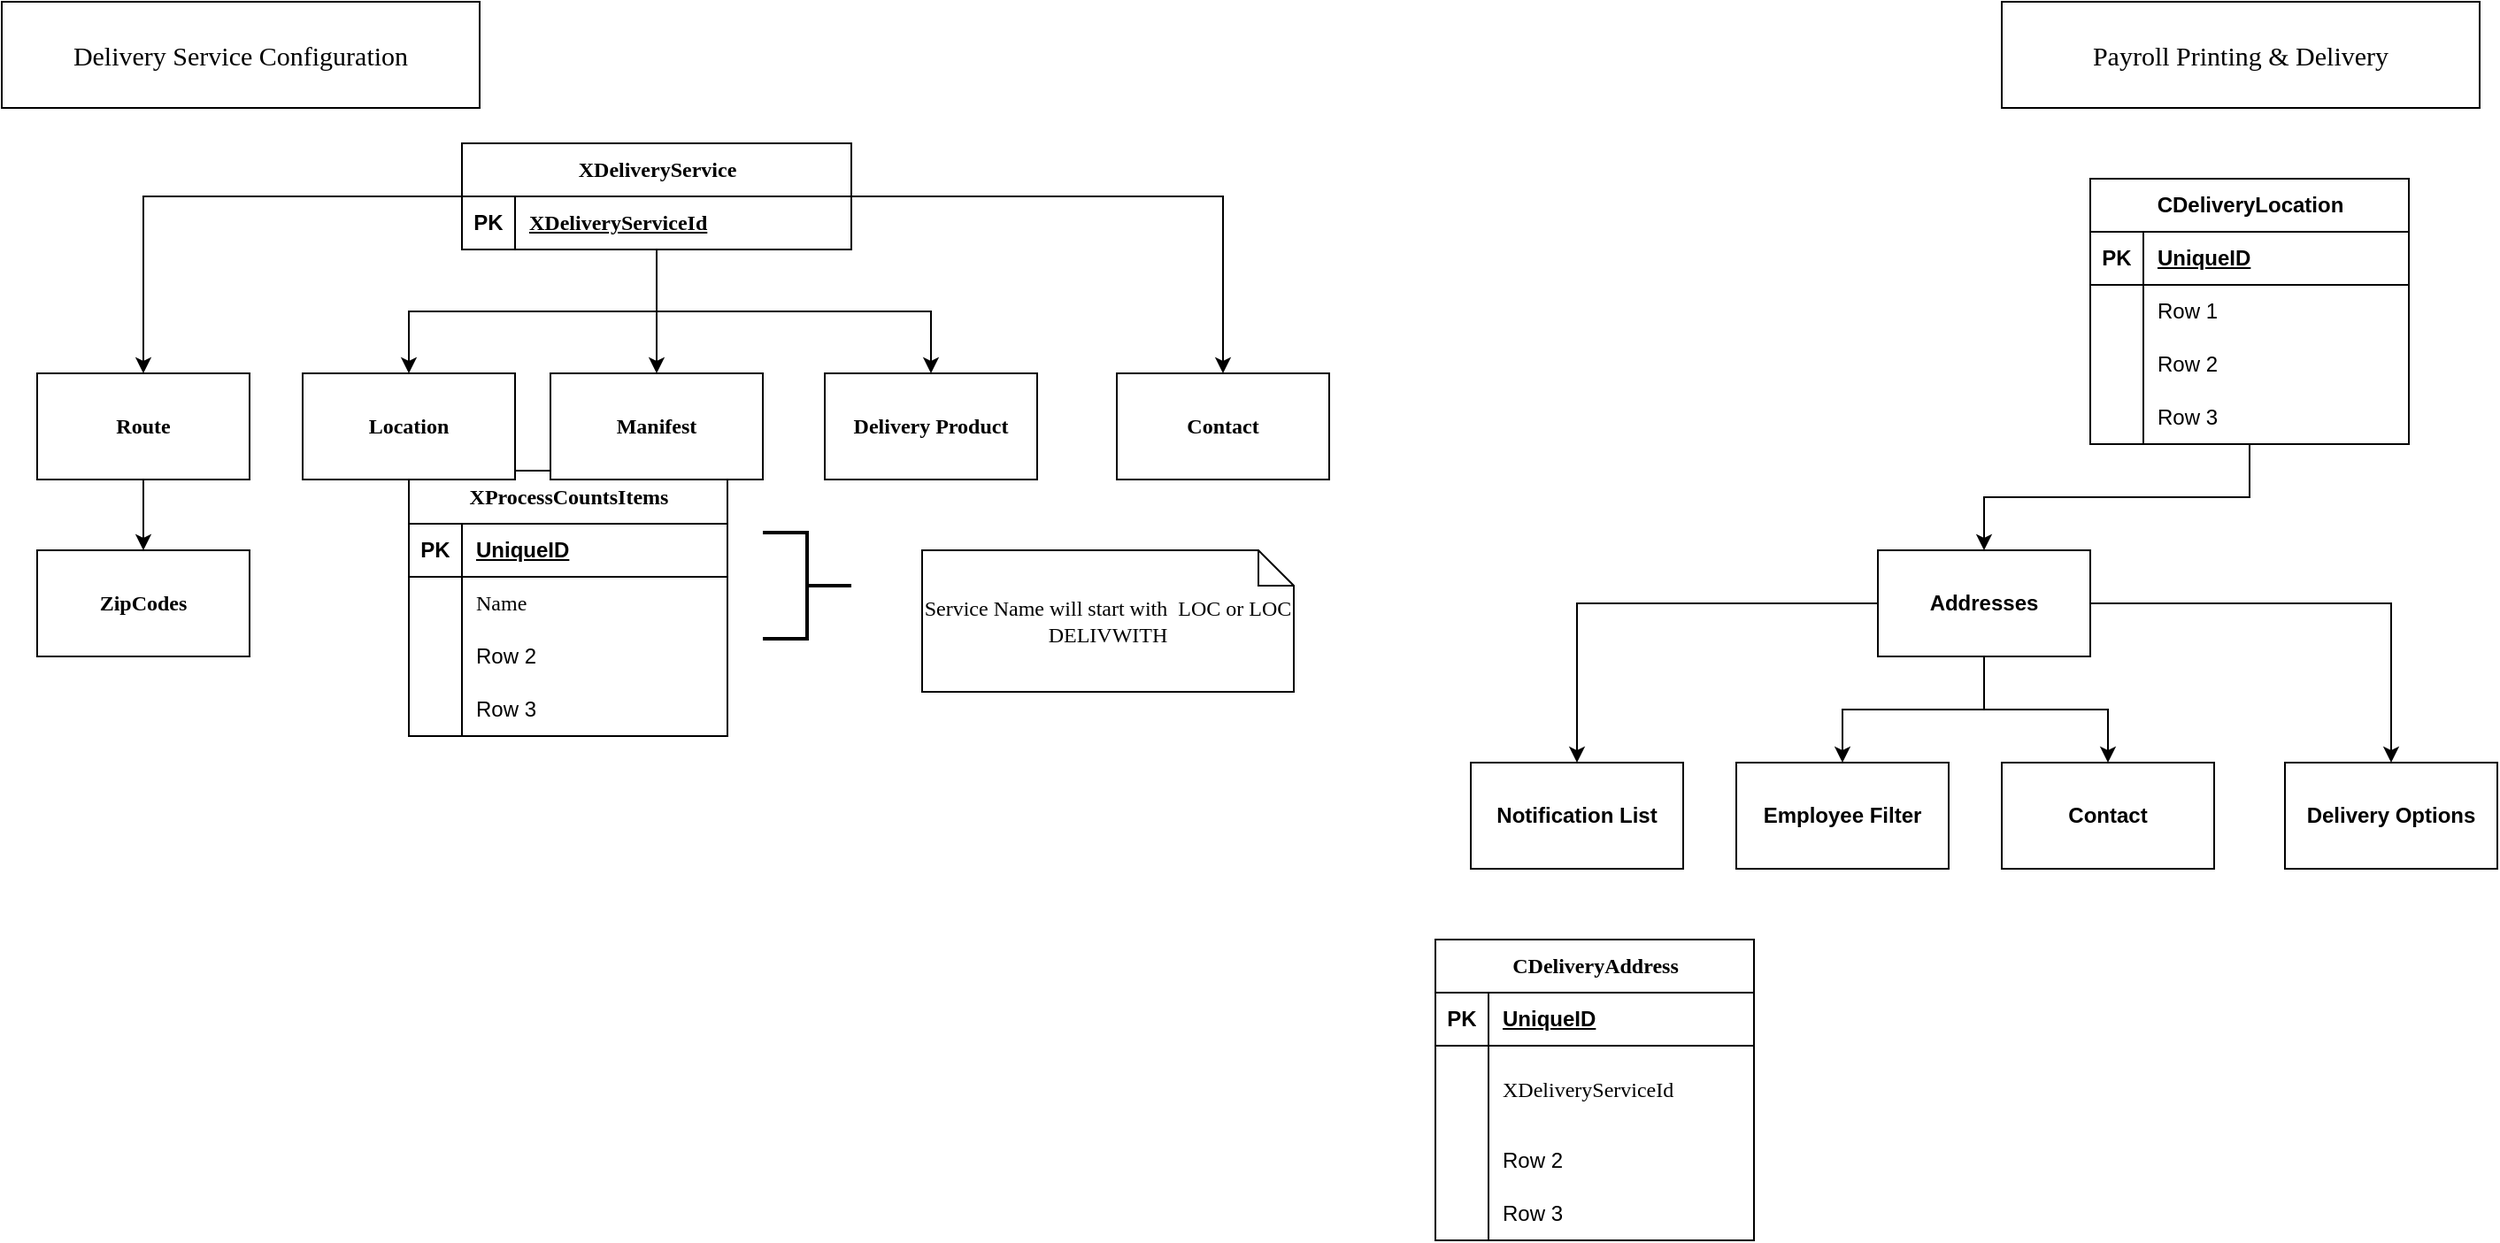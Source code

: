 <mxfile version="24.8.6">
  <diagram name="Page-1" id="ltSwhHApkSYvvwapk0n0">
    <mxGraphModel dx="1434" dy="738" grid="1" gridSize="10" guides="1" tooltips="1" connect="1" arrows="1" fold="1" page="1" pageScale="1" pageWidth="1100" pageHeight="850" math="0" shadow="0">
      <root>
        <mxCell id="0" />
        <mxCell id="1" parent="0" />
        <mxCell id="OBBwC5ucLsxBwonSJFA--115" value="" style="edgeStyle=orthogonalEdgeStyle;rounded=0;orthogonalLoop=1;jettySize=auto;html=1;" edge="1" parent="1" source="OBBwC5ucLsxBwonSJFA--16" target="OBBwC5ucLsxBwonSJFA--114">
          <mxGeometry relative="1" as="geometry" />
        </mxCell>
        <mxCell id="OBBwC5ucLsxBwonSJFA--120" value="" style="edgeStyle=orthogonalEdgeStyle;rounded=0;orthogonalLoop=1;jettySize=auto;html=1;" edge="1" parent="1" source="OBBwC5ucLsxBwonSJFA--16" target="OBBwC5ucLsxBwonSJFA--119">
          <mxGeometry relative="1" as="geometry" />
        </mxCell>
        <mxCell id="OBBwC5ucLsxBwonSJFA--122" value="" style="edgeStyle=orthogonalEdgeStyle;rounded=0;orthogonalLoop=1;jettySize=auto;html=1;" edge="1" parent="1" source="OBBwC5ucLsxBwonSJFA--16" target="OBBwC5ucLsxBwonSJFA--121">
          <mxGeometry relative="1" as="geometry" />
        </mxCell>
        <mxCell id="OBBwC5ucLsxBwonSJFA--124" value="" style="edgeStyle=orthogonalEdgeStyle;rounded=0;orthogonalLoop=1;jettySize=auto;html=1;" edge="1" parent="1" source="OBBwC5ucLsxBwonSJFA--16" target="OBBwC5ucLsxBwonSJFA--123">
          <mxGeometry relative="1" as="geometry" />
        </mxCell>
        <mxCell id="OBBwC5ucLsxBwonSJFA--131" value="" style="edgeStyle=orthogonalEdgeStyle;rounded=0;orthogonalLoop=1;jettySize=auto;html=1;" edge="1" parent="1" source="OBBwC5ucLsxBwonSJFA--16" target="OBBwC5ucLsxBwonSJFA--130">
          <mxGeometry relative="1" as="geometry" />
        </mxCell>
        <mxCell id="OBBwC5ucLsxBwonSJFA--16" value="XDeliveryService" style="shape=table;startSize=30;container=1;collapsible=1;childLayout=tableLayout;fixedRows=1;rowLines=0;fontStyle=1;align=center;resizeLast=1;html=1;fontFamily=Verdana;" vertex="1" parent="1">
          <mxGeometry x="300" y="100" width="220" height="60" as="geometry" />
        </mxCell>
        <mxCell id="OBBwC5ucLsxBwonSJFA--17" value="" style="shape=tableRow;horizontal=0;startSize=0;swimlaneHead=0;swimlaneBody=0;fillColor=none;collapsible=0;dropTarget=0;points=[[0,0.5],[1,0.5]];portConstraint=eastwest;top=0;left=0;right=0;bottom=1;" vertex="1" parent="OBBwC5ucLsxBwonSJFA--16">
          <mxGeometry y="30" width="220" height="30" as="geometry" />
        </mxCell>
        <mxCell id="OBBwC5ucLsxBwonSJFA--18" value="PK" style="shape=partialRectangle;connectable=0;fillColor=none;top=0;left=0;bottom=0;right=0;fontStyle=1;overflow=hidden;whiteSpace=wrap;html=1;" vertex="1" parent="OBBwC5ucLsxBwonSJFA--17">
          <mxGeometry width="30" height="30" as="geometry">
            <mxRectangle width="30" height="30" as="alternateBounds" />
          </mxGeometry>
        </mxCell>
        <mxCell id="OBBwC5ucLsxBwonSJFA--19" value="XDeliveryServiceId" style="shape=partialRectangle;connectable=0;fillColor=none;top=0;left=0;bottom=0;right=0;align=left;spacingLeft=6;fontStyle=5;overflow=hidden;whiteSpace=wrap;html=1;fontFamily=Verdana;" vertex="1" parent="OBBwC5ucLsxBwonSJFA--17">
          <mxGeometry x="30" width="190" height="30" as="geometry">
            <mxRectangle width="190" height="30" as="alternateBounds" />
          </mxGeometry>
        </mxCell>
        <mxCell id="OBBwC5ucLsxBwonSJFA--43" value="&lt;font style=&quot;font-size: 15px;&quot;&gt;Delivery Service Configuration&lt;/font&gt;" style="rounded=0;whiteSpace=wrap;html=1;fontFamily=Verdana;" vertex="1" parent="1">
          <mxGeometry x="40" y="20" width="270" height="60" as="geometry" />
        </mxCell>
        <mxCell id="OBBwC5ucLsxBwonSJFA--76" value="&lt;font face=&quot;Verdana&quot;&gt;CDeliveryAddress&lt;/font&gt;" style="shape=table;startSize=30;container=1;collapsible=1;childLayout=tableLayout;fixedRows=1;rowLines=0;fontStyle=1;align=center;resizeLast=1;html=1;" vertex="1" parent="1">
          <mxGeometry x="850" y="550" width="180" height="170" as="geometry" />
        </mxCell>
        <mxCell id="OBBwC5ucLsxBwonSJFA--77" value="" style="shape=tableRow;horizontal=0;startSize=0;swimlaneHead=0;swimlaneBody=0;fillColor=none;collapsible=0;dropTarget=0;points=[[0,0.5],[1,0.5]];portConstraint=eastwest;top=0;left=0;right=0;bottom=1;" vertex="1" parent="OBBwC5ucLsxBwonSJFA--76">
          <mxGeometry y="30" width="180" height="30" as="geometry" />
        </mxCell>
        <mxCell id="OBBwC5ucLsxBwonSJFA--78" value="PK" style="shape=partialRectangle;connectable=0;fillColor=none;top=0;left=0;bottom=0;right=0;fontStyle=1;overflow=hidden;whiteSpace=wrap;html=1;" vertex="1" parent="OBBwC5ucLsxBwonSJFA--77">
          <mxGeometry width="30" height="30" as="geometry">
            <mxRectangle width="30" height="30" as="alternateBounds" />
          </mxGeometry>
        </mxCell>
        <mxCell id="OBBwC5ucLsxBwonSJFA--79" value="UniqueID" style="shape=partialRectangle;connectable=0;fillColor=none;top=0;left=0;bottom=0;right=0;align=left;spacingLeft=6;fontStyle=5;overflow=hidden;whiteSpace=wrap;html=1;" vertex="1" parent="OBBwC5ucLsxBwonSJFA--77">
          <mxGeometry x="30" width="150" height="30" as="geometry">
            <mxRectangle width="150" height="30" as="alternateBounds" />
          </mxGeometry>
        </mxCell>
        <mxCell id="OBBwC5ucLsxBwonSJFA--80" value="" style="shape=tableRow;horizontal=0;startSize=0;swimlaneHead=0;swimlaneBody=0;fillColor=none;collapsible=0;dropTarget=0;points=[[0,0.5],[1,0.5]];portConstraint=eastwest;top=0;left=0;right=0;bottom=0;" vertex="1" parent="OBBwC5ucLsxBwonSJFA--76">
          <mxGeometry y="60" width="180" height="50" as="geometry" />
        </mxCell>
        <mxCell id="OBBwC5ucLsxBwonSJFA--81" value="" style="shape=partialRectangle;connectable=0;fillColor=none;top=0;left=0;bottom=0;right=0;editable=1;overflow=hidden;whiteSpace=wrap;html=1;" vertex="1" parent="OBBwC5ucLsxBwonSJFA--80">
          <mxGeometry width="30" height="50" as="geometry">
            <mxRectangle width="30" height="50" as="alternateBounds" />
          </mxGeometry>
        </mxCell>
        <mxCell id="OBBwC5ucLsxBwonSJFA--82" value="&lt;font face=&quot;Verdana&quot;&gt;XDeliveryServiceId&lt;/font&gt;" style="shape=partialRectangle;connectable=0;fillColor=none;top=0;left=0;bottom=0;right=0;align=left;spacingLeft=6;overflow=hidden;whiteSpace=wrap;html=1;" vertex="1" parent="OBBwC5ucLsxBwonSJFA--80">
          <mxGeometry x="30" width="150" height="50" as="geometry">
            <mxRectangle width="150" height="50" as="alternateBounds" />
          </mxGeometry>
        </mxCell>
        <mxCell id="OBBwC5ucLsxBwonSJFA--83" value="" style="shape=tableRow;horizontal=0;startSize=0;swimlaneHead=0;swimlaneBody=0;fillColor=none;collapsible=0;dropTarget=0;points=[[0,0.5],[1,0.5]];portConstraint=eastwest;top=0;left=0;right=0;bottom=0;" vertex="1" parent="OBBwC5ucLsxBwonSJFA--76">
          <mxGeometry y="110" width="180" height="30" as="geometry" />
        </mxCell>
        <mxCell id="OBBwC5ucLsxBwonSJFA--84" value="" style="shape=partialRectangle;connectable=0;fillColor=none;top=0;left=0;bottom=0;right=0;editable=1;overflow=hidden;whiteSpace=wrap;html=1;" vertex="1" parent="OBBwC5ucLsxBwonSJFA--83">
          <mxGeometry width="30" height="30" as="geometry">
            <mxRectangle width="30" height="30" as="alternateBounds" />
          </mxGeometry>
        </mxCell>
        <mxCell id="OBBwC5ucLsxBwonSJFA--85" value="Row 2" style="shape=partialRectangle;connectable=0;fillColor=none;top=0;left=0;bottom=0;right=0;align=left;spacingLeft=6;overflow=hidden;whiteSpace=wrap;html=1;" vertex="1" parent="OBBwC5ucLsxBwonSJFA--83">
          <mxGeometry x="30" width="150" height="30" as="geometry">
            <mxRectangle width="150" height="30" as="alternateBounds" />
          </mxGeometry>
        </mxCell>
        <mxCell id="OBBwC5ucLsxBwonSJFA--86" value="" style="shape=tableRow;horizontal=0;startSize=0;swimlaneHead=0;swimlaneBody=0;fillColor=none;collapsible=0;dropTarget=0;points=[[0,0.5],[1,0.5]];portConstraint=eastwest;top=0;left=0;right=0;bottom=0;" vertex="1" parent="OBBwC5ucLsxBwonSJFA--76">
          <mxGeometry y="140" width="180" height="30" as="geometry" />
        </mxCell>
        <mxCell id="OBBwC5ucLsxBwonSJFA--87" value="" style="shape=partialRectangle;connectable=0;fillColor=none;top=0;left=0;bottom=0;right=0;editable=1;overflow=hidden;whiteSpace=wrap;html=1;" vertex="1" parent="OBBwC5ucLsxBwonSJFA--86">
          <mxGeometry width="30" height="30" as="geometry">
            <mxRectangle width="30" height="30" as="alternateBounds" />
          </mxGeometry>
        </mxCell>
        <mxCell id="OBBwC5ucLsxBwonSJFA--88" value="Row 3" style="shape=partialRectangle;connectable=0;fillColor=none;top=0;left=0;bottom=0;right=0;align=left;spacingLeft=6;overflow=hidden;whiteSpace=wrap;html=1;" vertex="1" parent="OBBwC5ucLsxBwonSJFA--86">
          <mxGeometry x="30" width="150" height="30" as="geometry">
            <mxRectangle width="150" height="30" as="alternateBounds" />
          </mxGeometry>
        </mxCell>
        <mxCell id="OBBwC5ucLsxBwonSJFA--94" value="&lt;font face=&quot;Verdana&quot;&gt;XProcessCountsItems&lt;/font&gt;" style="shape=table;startSize=30;container=1;collapsible=1;childLayout=tableLayout;fixedRows=1;rowLines=0;fontStyle=1;align=center;resizeLast=1;html=1;" vertex="1" parent="1">
          <mxGeometry x="270" y="285" width="180" height="150" as="geometry" />
        </mxCell>
        <mxCell id="OBBwC5ucLsxBwonSJFA--95" value="" style="shape=tableRow;horizontal=0;startSize=0;swimlaneHead=0;swimlaneBody=0;fillColor=none;collapsible=0;dropTarget=0;points=[[0,0.5],[1,0.5]];portConstraint=eastwest;top=0;left=0;right=0;bottom=1;" vertex="1" parent="OBBwC5ucLsxBwonSJFA--94">
          <mxGeometry y="30" width="180" height="30" as="geometry" />
        </mxCell>
        <mxCell id="OBBwC5ucLsxBwonSJFA--96" value="PK" style="shape=partialRectangle;connectable=0;fillColor=none;top=0;left=0;bottom=0;right=0;fontStyle=1;overflow=hidden;whiteSpace=wrap;html=1;" vertex="1" parent="OBBwC5ucLsxBwonSJFA--95">
          <mxGeometry width="30" height="30" as="geometry">
            <mxRectangle width="30" height="30" as="alternateBounds" />
          </mxGeometry>
        </mxCell>
        <mxCell id="OBBwC5ucLsxBwonSJFA--97" value="UniqueID" style="shape=partialRectangle;connectable=0;fillColor=none;top=0;left=0;bottom=0;right=0;align=left;spacingLeft=6;fontStyle=5;overflow=hidden;whiteSpace=wrap;html=1;" vertex="1" parent="OBBwC5ucLsxBwonSJFA--95">
          <mxGeometry x="30" width="150" height="30" as="geometry">
            <mxRectangle width="150" height="30" as="alternateBounds" />
          </mxGeometry>
        </mxCell>
        <mxCell id="OBBwC5ucLsxBwonSJFA--98" value="" style="shape=tableRow;horizontal=0;startSize=0;swimlaneHead=0;swimlaneBody=0;fillColor=none;collapsible=0;dropTarget=0;points=[[0,0.5],[1,0.5]];portConstraint=eastwest;top=0;left=0;right=0;bottom=0;" vertex="1" parent="OBBwC5ucLsxBwonSJFA--94">
          <mxGeometry y="60" width="180" height="30" as="geometry" />
        </mxCell>
        <mxCell id="OBBwC5ucLsxBwonSJFA--99" value="" style="shape=partialRectangle;connectable=0;fillColor=none;top=0;left=0;bottom=0;right=0;editable=1;overflow=hidden;whiteSpace=wrap;html=1;" vertex="1" parent="OBBwC5ucLsxBwonSJFA--98">
          <mxGeometry width="30" height="30" as="geometry">
            <mxRectangle width="30" height="30" as="alternateBounds" />
          </mxGeometry>
        </mxCell>
        <mxCell id="OBBwC5ucLsxBwonSJFA--100" value="&lt;font face=&quot;Verdana&quot;&gt;Name&lt;/font&gt;" style="shape=partialRectangle;connectable=0;fillColor=none;top=0;left=0;bottom=0;right=0;align=left;spacingLeft=6;overflow=hidden;whiteSpace=wrap;html=1;" vertex="1" parent="OBBwC5ucLsxBwonSJFA--98">
          <mxGeometry x="30" width="150" height="30" as="geometry">
            <mxRectangle width="150" height="30" as="alternateBounds" />
          </mxGeometry>
        </mxCell>
        <mxCell id="OBBwC5ucLsxBwonSJFA--101" value="" style="shape=tableRow;horizontal=0;startSize=0;swimlaneHead=0;swimlaneBody=0;fillColor=none;collapsible=0;dropTarget=0;points=[[0,0.5],[1,0.5]];portConstraint=eastwest;top=0;left=0;right=0;bottom=0;" vertex="1" parent="OBBwC5ucLsxBwonSJFA--94">
          <mxGeometry y="90" width="180" height="30" as="geometry" />
        </mxCell>
        <mxCell id="OBBwC5ucLsxBwonSJFA--102" value="" style="shape=partialRectangle;connectable=0;fillColor=none;top=0;left=0;bottom=0;right=0;editable=1;overflow=hidden;whiteSpace=wrap;html=1;" vertex="1" parent="OBBwC5ucLsxBwonSJFA--101">
          <mxGeometry width="30" height="30" as="geometry">
            <mxRectangle width="30" height="30" as="alternateBounds" />
          </mxGeometry>
        </mxCell>
        <mxCell id="OBBwC5ucLsxBwonSJFA--103" value="Row 2" style="shape=partialRectangle;connectable=0;fillColor=none;top=0;left=0;bottom=0;right=0;align=left;spacingLeft=6;overflow=hidden;whiteSpace=wrap;html=1;" vertex="1" parent="OBBwC5ucLsxBwonSJFA--101">
          <mxGeometry x="30" width="150" height="30" as="geometry">
            <mxRectangle width="150" height="30" as="alternateBounds" />
          </mxGeometry>
        </mxCell>
        <mxCell id="OBBwC5ucLsxBwonSJFA--104" value="" style="shape=tableRow;horizontal=0;startSize=0;swimlaneHead=0;swimlaneBody=0;fillColor=none;collapsible=0;dropTarget=0;points=[[0,0.5],[1,0.5]];portConstraint=eastwest;top=0;left=0;right=0;bottom=0;" vertex="1" parent="OBBwC5ucLsxBwonSJFA--94">
          <mxGeometry y="120" width="180" height="30" as="geometry" />
        </mxCell>
        <mxCell id="OBBwC5ucLsxBwonSJFA--105" value="" style="shape=partialRectangle;connectable=0;fillColor=none;top=0;left=0;bottom=0;right=0;editable=1;overflow=hidden;whiteSpace=wrap;html=1;" vertex="1" parent="OBBwC5ucLsxBwonSJFA--104">
          <mxGeometry width="30" height="30" as="geometry">
            <mxRectangle width="30" height="30" as="alternateBounds" />
          </mxGeometry>
        </mxCell>
        <mxCell id="OBBwC5ucLsxBwonSJFA--106" value="Row 3" style="shape=partialRectangle;connectable=0;fillColor=none;top=0;left=0;bottom=0;right=0;align=left;spacingLeft=6;overflow=hidden;whiteSpace=wrap;html=1;" vertex="1" parent="OBBwC5ucLsxBwonSJFA--104">
          <mxGeometry x="30" width="150" height="30" as="geometry">
            <mxRectangle width="150" height="30" as="alternateBounds" />
          </mxGeometry>
        </mxCell>
        <mxCell id="OBBwC5ucLsxBwonSJFA--109" value="" style="strokeWidth=2;html=1;shape=mxgraph.flowchart.annotation_2;align=left;labelPosition=right;pointerEvents=1;direction=west;" vertex="1" parent="1">
          <mxGeometry x="470" y="320" width="50" height="60" as="geometry" />
        </mxCell>
        <mxCell id="OBBwC5ucLsxBwonSJFA--110" value="Service Name will start with&amp;nbsp; LOC or LOC DELIVWITH" style="shape=note;size=20;whiteSpace=wrap;html=1;fontFamily=Verdana;" vertex="1" parent="1">
          <mxGeometry x="560" y="330" width="210" height="80" as="geometry" />
        </mxCell>
        <mxCell id="OBBwC5ucLsxBwonSJFA--126" value="" style="edgeStyle=orthogonalEdgeStyle;rounded=0;orthogonalLoop=1;jettySize=auto;html=1;" edge="1" parent="1" source="OBBwC5ucLsxBwonSJFA--114" target="OBBwC5ucLsxBwonSJFA--125">
          <mxGeometry relative="1" as="geometry" />
        </mxCell>
        <mxCell id="OBBwC5ucLsxBwonSJFA--114" value="Route" style="whiteSpace=wrap;html=1;fontFamily=Verdana;startSize=30;fontStyle=1;" vertex="1" parent="1">
          <mxGeometry x="60" y="230" width="120" height="60" as="geometry" />
        </mxCell>
        <mxCell id="OBBwC5ucLsxBwonSJFA--119" value="Location" style="whiteSpace=wrap;html=1;fontFamily=Verdana;startSize=30;fontStyle=1;" vertex="1" parent="1">
          <mxGeometry x="210" y="230" width="120" height="60" as="geometry" />
        </mxCell>
        <mxCell id="OBBwC5ucLsxBwonSJFA--121" value="Manifest" style="whiteSpace=wrap;html=1;fontFamily=Verdana;startSize=30;fontStyle=1;" vertex="1" parent="1">
          <mxGeometry x="350" y="230" width="120" height="60" as="geometry" />
        </mxCell>
        <mxCell id="OBBwC5ucLsxBwonSJFA--123" value="Delivery Product" style="whiteSpace=wrap;html=1;fontFamily=Verdana;startSize=30;fontStyle=1;" vertex="1" parent="1">
          <mxGeometry x="505" y="230" width="120" height="60" as="geometry" />
        </mxCell>
        <mxCell id="OBBwC5ucLsxBwonSJFA--125" value="ZipCodes" style="whiteSpace=wrap;html=1;fontFamily=Verdana;startSize=30;fontStyle=1;" vertex="1" parent="1">
          <mxGeometry x="60" y="330" width="120" height="60" as="geometry" />
        </mxCell>
        <mxCell id="OBBwC5ucLsxBwonSJFA--130" value="Contact" style="whiteSpace=wrap;html=1;fontFamily=Verdana;startSize=30;fontStyle=1;" vertex="1" parent="1">
          <mxGeometry x="670" y="230" width="120" height="60" as="geometry" />
        </mxCell>
        <mxCell id="OBBwC5ucLsxBwonSJFA--132" value="&lt;font style=&quot;font-size: 15px;&quot;&gt;Payroll Printing &amp;amp; Delivery&lt;/font&gt;" style="rounded=0;whiteSpace=wrap;html=1;fontFamily=Verdana;" vertex="1" parent="1">
          <mxGeometry x="1170" y="20" width="270" height="60" as="geometry" />
        </mxCell>
        <mxCell id="OBBwC5ucLsxBwonSJFA--147" value="" style="edgeStyle=orthogonalEdgeStyle;rounded=0;orthogonalLoop=1;jettySize=auto;html=1;" edge="1" parent="1" source="OBBwC5ucLsxBwonSJFA--133" target="OBBwC5ucLsxBwonSJFA--146">
          <mxGeometry relative="1" as="geometry" />
        </mxCell>
        <mxCell id="OBBwC5ucLsxBwonSJFA--133" value="CDeliveryLocation" style="shape=table;startSize=30;container=1;collapsible=1;childLayout=tableLayout;fixedRows=1;rowLines=0;fontStyle=1;align=center;resizeLast=1;html=1;" vertex="1" parent="1">
          <mxGeometry x="1220" y="120" width="180" height="150" as="geometry" />
        </mxCell>
        <mxCell id="OBBwC5ucLsxBwonSJFA--134" value="" style="shape=tableRow;horizontal=0;startSize=0;swimlaneHead=0;swimlaneBody=0;fillColor=none;collapsible=0;dropTarget=0;points=[[0,0.5],[1,0.5]];portConstraint=eastwest;top=0;left=0;right=0;bottom=1;" vertex="1" parent="OBBwC5ucLsxBwonSJFA--133">
          <mxGeometry y="30" width="180" height="30" as="geometry" />
        </mxCell>
        <mxCell id="OBBwC5ucLsxBwonSJFA--135" value="PK" style="shape=partialRectangle;connectable=0;fillColor=none;top=0;left=0;bottom=0;right=0;fontStyle=1;overflow=hidden;whiteSpace=wrap;html=1;" vertex="1" parent="OBBwC5ucLsxBwonSJFA--134">
          <mxGeometry width="30" height="30" as="geometry">
            <mxRectangle width="30" height="30" as="alternateBounds" />
          </mxGeometry>
        </mxCell>
        <mxCell id="OBBwC5ucLsxBwonSJFA--136" value="UniqueID" style="shape=partialRectangle;connectable=0;fillColor=none;top=0;left=0;bottom=0;right=0;align=left;spacingLeft=6;fontStyle=5;overflow=hidden;whiteSpace=wrap;html=1;" vertex="1" parent="OBBwC5ucLsxBwonSJFA--134">
          <mxGeometry x="30" width="150" height="30" as="geometry">
            <mxRectangle width="150" height="30" as="alternateBounds" />
          </mxGeometry>
        </mxCell>
        <mxCell id="OBBwC5ucLsxBwonSJFA--137" value="" style="shape=tableRow;horizontal=0;startSize=0;swimlaneHead=0;swimlaneBody=0;fillColor=none;collapsible=0;dropTarget=0;points=[[0,0.5],[1,0.5]];portConstraint=eastwest;top=0;left=0;right=0;bottom=0;" vertex="1" parent="OBBwC5ucLsxBwonSJFA--133">
          <mxGeometry y="60" width="180" height="30" as="geometry" />
        </mxCell>
        <mxCell id="OBBwC5ucLsxBwonSJFA--138" value="" style="shape=partialRectangle;connectable=0;fillColor=none;top=0;left=0;bottom=0;right=0;editable=1;overflow=hidden;whiteSpace=wrap;html=1;" vertex="1" parent="OBBwC5ucLsxBwonSJFA--137">
          <mxGeometry width="30" height="30" as="geometry">
            <mxRectangle width="30" height="30" as="alternateBounds" />
          </mxGeometry>
        </mxCell>
        <mxCell id="OBBwC5ucLsxBwonSJFA--139" value="Row 1" style="shape=partialRectangle;connectable=0;fillColor=none;top=0;left=0;bottom=0;right=0;align=left;spacingLeft=6;overflow=hidden;whiteSpace=wrap;html=1;" vertex="1" parent="OBBwC5ucLsxBwonSJFA--137">
          <mxGeometry x="30" width="150" height="30" as="geometry">
            <mxRectangle width="150" height="30" as="alternateBounds" />
          </mxGeometry>
        </mxCell>
        <mxCell id="OBBwC5ucLsxBwonSJFA--140" value="" style="shape=tableRow;horizontal=0;startSize=0;swimlaneHead=0;swimlaneBody=0;fillColor=none;collapsible=0;dropTarget=0;points=[[0,0.5],[1,0.5]];portConstraint=eastwest;top=0;left=0;right=0;bottom=0;" vertex="1" parent="OBBwC5ucLsxBwonSJFA--133">
          <mxGeometry y="90" width="180" height="30" as="geometry" />
        </mxCell>
        <mxCell id="OBBwC5ucLsxBwonSJFA--141" value="" style="shape=partialRectangle;connectable=0;fillColor=none;top=0;left=0;bottom=0;right=0;editable=1;overflow=hidden;whiteSpace=wrap;html=1;" vertex="1" parent="OBBwC5ucLsxBwonSJFA--140">
          <mxGeometry width="30" height="30" as="geometry">
            <mxRectangle width="30" height="30" as="alternateBounds" />
          </mxGeometry>
        </mxCell>
        <mxCell id="OBBwC5ucLsxBwonSJFA--142" value="Row 2" style="shape=partialRectangle;connectable=0;fillColor=none;top=0;left=0;bottom=0;right=0;align=left;spacingLeft=6;overflow=hidden;whiteSpace=wrap;html=1;" vertex="1" parent="OBBwC5ucLsxBwonSJFA--140">
          <mxGeometry x="30" width="150" height="30" as="geometry">
            <mxRectangle width="150" height="30" as="alternateBounds" />
          </mxGeometry>
        </mxCell>
        <mxCell id="OBBwC5ucLsxBwonSJFA--143" value="" style="shape=tableRow;horizontal=0;startSize=0;swimlaneHead=0;swimlaneBody=0;fillColor=none;collapsible=0;dropTarget=0;points=[[0,0.5],[1,0.5]];portConstraint=eastwest;top=0;left=0;right=0;bottom=0;" vertex="1" parent="OBBwC5ucLsxBwonSJFA--133">
          <mxGeometry y="120" width="180" height="30" as="geometry" />
        </mxCell>
        <mxCell id="OBBwC5ucLsxBwonSJFA--144" value="" style="shape=partialRectangle;connectable=0;fillColor=none;top=0;left=0;bottom=0;right=0;editable=1;overflow=hidden;whiteSpace=wrap;html=1;" vertex="1" parent="OBBwC5ucLsxBwonSJFA--143">
          <mxGeometry width="30" height="30" as="geometry">
            <mxRectangle width="30" height="30" as="alternateBounds" />
          </mxGeometry>
        </mxCell>
        <mxCell id="OBBwC5ucLsxBwonSJFA--145" value="Row 3" style="shape=partialRectangle;connectable=0;fillColor=none;top=0;left=0;bottom=0;right=0;align=left;spacingLeft=6;overflow=hidden;whiteSpace=wrap;html=1;" vertex="1" parent="OBBwC5ucLsxBwonSJFA--143">
          <mxGeometry x="30" width="150" height="30" as="geometry">
            <mxRectangle width="150" height="30" as="alternateBounds" />
          </mxGeometry>
        </mxCell>
        <mxCell id="OBBwC5ucLsxBwonSJFA--149" value="" style="edgeStyle=orthogonalEdgeStyle;rounded=0;orthogonalLoop=1;jettySize=auto;html=1;" edge="1" parent="1" source="OBBwC5ucLsxBwonSJFA--146" target="OBBwC5ucLsxBwonSJFA--148">
          <mxGeometry relative="1" as="geometry" />
        </mxCell>
        <mxCell id="OBBwC5ucLsxBwonSJFA--151" value="" style="edgeStyle=orthogonalEdgeStyle;rounded=0;orthogonalLoop=1;jettySize=auto;html=1;" edge="1" parent="1" source="OBBwC5ucLsxBwonSJFA--146" target="OBBwC5ucLsxBwonSJFA--150">
          <mxGeometry relative="1" as="geometry" />
        </mxCell>
        <mxCell id="OBBwC5ucLsxBwonSJFA--153" value="" style="edgeStyle=orthogonalEdgeStyle;rounded=0;orthogonalLoop=1;jettySize=auto;html=1;" edge="1" parent="1" source="OBBwC5ucLsxBwonSJFA--146" target="OBBwC5ucLsxBwonSJFA--152">
          <mxGeometry relative="1" as="geometry" />
        </mxCell>
        <mxCell id="OBBwC5ucLsxBwonSJFA--155" value="" style="edgeStyle=orthogonalEdgeStyle;rounded=0;orthogonalLoop=1;jettySize=auto;html=1;" edge="1" parent="1" source="OBBwC5ucLsxBwonSJFA--146" target="OBBwC5ucLsxBwonSJFA--154">
          <mxGeometry relative="1" as="geometry" />
        </mxCell>
        <mxCell id="OBBwC5ucLsxBwonSJFA--146" value="Addresses" style="whiteSpace=wrap;html=1;startSize=30;fontStyle=1;" vertex="1" parent="1">
          <mxGeometry x="1100" y="330" width="120" height="60" as="geometry" />
        </mxCell>
        <mxCell id="OBBwC5ucLsxBwonSJFA--148" value="Employee Filter" style="whiteSpace=wrap;html=1;startSize=30;fontStyle=1;" vertex="1" parent="1">
          <mxGeometry x="1020" y="450" width="120" height="60" as="geometry" />
        </mxCell>
        <mxCell id="OBBwC5ucLsxBwonSJFA--150" value="Contact" style="whiteSpace=wrap;html=1;startSize=30;fontStyle=1;" vertex="1" parent="1">
          <mxGeometry x="1170" y="450" width="120" height="60" as="geometry" />
        </mxCell>
        <mxCell id="OBBwC5ucLsxBwonSJFA--152" value="Delivery Options" style="whiteSpace=wrap;html=1;startSize=30;fontStyle=1;" vertex="1" parent="1">
          <mxGeometry x="1330" y="450" width="120" height="60" as="geometry" />
        </mxCell>
        <mxCell id="OBBwC5ucLsxBwonSJFA--154" value="Notification List" style="whiteSpace=wrap;html=1;startSize=30;fontStyle=1;" vertex="1" parent="1">
          <mxGeometry x="870" y="450" width="120" height="60" as="geometry" />
        </mxCell>
      </root>
    </mxGraphModel>
  </diagram>
</mxfile>
